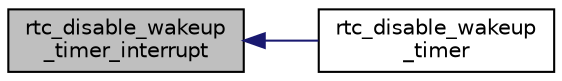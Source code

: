 digraph "rtc_disable_wakeup_timer_interrupt"
{
  edge [fontname="Helvetica",fontsize="10",labelfontname="Helvetica",labelfontsize="10"];
  node [fontname="Helvetica",fontsize="10",shape=record];
  rankdir="LR";
  Node1 [label="rtc_disable_wakeup\l_timer_interrupt",height=0.2,width=0.4,color="black", fillcolor="grey75", style="filled", fontcolor="black"];
  Node1 -> Node2 [dir="back",color="midnightblue",fontsize="10",style="solid",fontname="Helvetica"];
  Node2 [label="rtc_disable_wakeup\l_timer",height=0.2,width=0.4,color="black", fillcolor="white", style="filled",URL="$rtc_8c.html#a1e0c4ee2164c6aac547970a493be7676",tooltip="Disable the wakeup timer. "];
}
